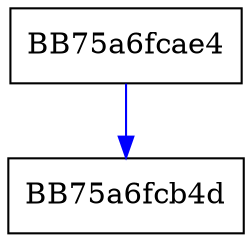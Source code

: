 digraph CreateBackgroundSysIoContext {
  node [shape="box"];
  graph [splines=ortho];
  BB75a6fcae4 -> BB75a6fcb4d [color="blue"];
}